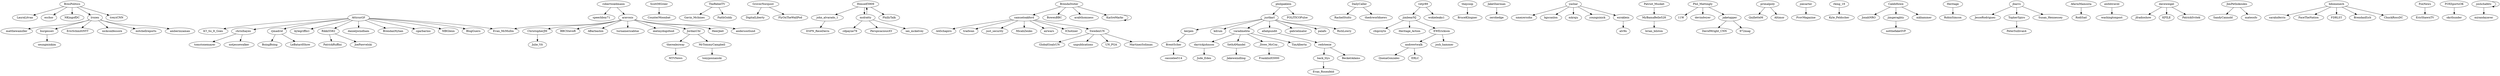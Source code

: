 digraph "" {
matthewamiller;
BoingBoing;
ScottMGreer;
Gavin_McInnes;
tomstonemayer;
KT_So_It_Goes;
DigitalLiberty;
BresPolitico;
john_alvarado_1;
GlobalGoalsUN;
justkarl;
ChristopherJM;
chrislhayes;
DailyCaller;
jimbearNJ;
LauraLitvan;
andrewtwalk;
kerpen;
AASchapiro;
BruceKlingner;
BrendaStoter;
zerohedge;
nmeyersohn;
samueloakford;
BBCSteveR;
BrentScher;
ABarbashin;
brian_bilston;
unpublications;
turnamericablue;
DavidWright_CNN;
ieatmydogsfood;
darrickjohnson;
Evan_Rosenfeld;
QuilletteM;
Evan_McMullin;
joecarter;
cdpayne79;
yashar;
Kyle_Feldscher;
Altimor;
rking_19;
JonahNRO;
CounterMoonbat;
LeBatardShow;
SethAMandel;
UN_PGA;
Heritage;
POLITICOPulse;
MyBamaBelle528;
BowenBBC;
JesseRodriguez;
RodiSad;
awbhtravel;
rjmadrid;
wokieleaks1;
thejcoop;
TopherSpiro;
speechboy71;
kdrum;
jimgeraghty;
jfradioshow;
tradwan;
SandyCannold;
kylegriffin1;
burgessev;
sarahnferris;
"972mag";
PerspicaciousXY;
FaceTheNation;
Himself3909;
eschor;
therealezway;
"11W";
AtticusGF;
daveweigel;
Rikki5582;
JimPethokoukis;
chiproytx;
just_security;
PatrickRuffini;
MicahZenko;
JordanUhl;
FlyOnTheWallPod;
FoxNews;
kgscanlon;
JakeSherman;
alv9n;
arabthomness;
ProvMagazine;
mkraju;
bdomenech;
KarlreMarks;
EricSchmittNYT;
KFILE;
Heritage_Action;
cassielee514;
Jude_Eden;
RobinSimcox;
TheRebelTV;
danieljwindham;
vetjr89;
notjessewalker;
HeerJeet;
aravosis;
_Drew_McCoy_;
nickconfessore;
MTVNews;
BrendanNyhan;
ian_mckelvey;
molratty;
FaithGoldy;
CalebHowe;
NKingofDC;
mkhammer;
Jakeweindling;
TimAlberta;
tonyposnanski;
PeterSullivan4;
youngsinick;
FDRLST;
cgarbarino;
back_ttys;
seungminkim;
varadmehta;
jbarro;
allahpundit;
airwars;
RachelStoltz;
lrozen;
primalpoly;
philipaklein;
mateosfo;
QuenaGonzalez;
FOXSportsOK;
ESPN_ReceDavis;
ezraklein;
washingtonpost;
BrendanEich;
Patriot_Musket;
devindwyer;
redsteeze;
thedcworldnews;
MrTommyCampbell;
gabrielmalor;
MBGlenn;
Julie_Vit;
JoePawvelski;
okcthunder;
EWErickson;
palafo;
BecketAdams;
mitchellreports;
RichLowry;
EricShawnTV;
robertwaldmann;
jaketapper;
AfarinMamosta;
joshchafetz;
IChotiner;
PatrickSvitek;
amberinzaman;
Susan_Hennessey;
treyzCNN;
notthefakeSVP;
josh_hammer;
PhillyTalk;
FranklinH3000;
ERLC;
MartinezSoliman;
BlogGuero;
Phil_Mattingly;
GroverNorquist;
mirandayaver;
andersostlund;
SwedenUN;
ChuckRossDC;
ScottMGreer -> CounterMoonbat;
BresPolitico -> LauraLitvan;
BresPolitico -> treyzCNN;
BresPolitico -> eschor;
BresPolitico -> lrozen;
BresPolitico -> NKingofDC;
john_alvarado_1 -> ESPN_ReceDavis;
justkarl -> gabrielmalor;
justkarl -> kdrum;
justkarl -> varadmehta;
justkarl -> kerpen;
justkarl -> allahpundit;
justkarl -> RichLowry;
justkarl -> palafo;
ChristopherJM -> Julie_Vit;
chrislhayes -> tomstonemayer;
chrislhayes -> notjessewalker;
DailyCaller -> RachelStoltz;
DailyCaller -> thedcworldnews;
jimbearNJ -> chiproytx;
jimbearNJ -> Heritage_Action;
jimbearNJ -> EWErickson;
andrewtwalk -> QuenaGonzalez;
andrewtwalk -> ERLC;
kerpen -> BrentScher;
BrendaStoter -> BowenBBC;
BrendaStoter -> samueloakford;
BrendaStoter -> KarlreMarks;
BrendaStoter -> arabthomness;
samueloakford -> just_security;
samueloakford -> MicahZenko;
samueloakford -> IChotiner;
samueloakford -> tradwan;
samueloakford -> airwars;
samueloakford -> SwedenUN;
samueloakford -> AASchapiro;
BrentScher -> cassielee514;
darrickjohnson -> Jude_Eden;
joecarter -> ProvMagazine;
yashar -> nmeyersohn;
yashar -> ezraklein;
yashar -> mkraju;
yashar -> youngsinick;
yashar -> kgscanlon;
rking_19 -> Kyle_Feldscher;
SethAMandel -> Jakeweindling;
Heritage -> RobinSimcox;
MyBamaBelle528 -> brian_bilston;
awbhtravel -> washingtonpost;
rjmadrid -> BoingBoing;
rjmadrid -> LeBatardShow;
thejcoop -> BruceKlingner;
TopherSpiro -> PeterSullivan4;
jimgeraghty -> notthefakeSVP;
burgessev -> seungminkim;
Himself3909 -> molratty;
Himself3909 -> PhillyTalk;
Himself3909 -> john_alvarado_1;
therealezway -> MTVNews;
AtticusGF -> Evan_McMullin;
AtticusGF -> MBGlenn;
AtticusGF -> chrislhayes;
AtticusGF -> danieljwindham;
AtticusGF -> cgarbarino;
AtticusGF -> BrendanNyhan;
AtticusGF -> KT_So_It_Goes;
AtticusGF -> kylegriffin1;
AtticusGF -> rjmadrid;
AtticusGF -> BlogGuero;
AtticusGF -> Rikki5582;
daveweigel -> KFILE;
daveweigel -> jfradioshow;
daveweigel -> PatrickSvitek;
Rikki5582 -> JoePawvelski;
Rikki5582 -> PatrickRuffini;
JimPethokoukis -> mateosfo;
JimPethokoukis -> SandyCannold;
JordanUhl -> therealezway;
JordanUhl -> MrTommyCampbell;
FoxNews -> EricShawnTV;
JakeSherman -> zerohedge;
bdomenech -> FDRLST;
bdomenech -> FaceTheNation;
bdomenech -> BrendanEich;
bdomenech -> sarahnferris;
bdomenech -> ChuckRossDC;
KarlreMarks -> KarlreMarks;
TheRebelTV -> FaithGoldy;
TheRebelTV -> Gavin_McInnes;
vetjr89 -> jimbearNJ;
vetjr89 -> wokieleaks1;
aravosis -> Evan_McMullin;
aravosis -> JordanUhl;
aravosis -> BBCSteveR;
aravosis -> HeerJeet;
aravosis -> ABarbashin;
aravosis -> turnamericablue;
aravosis -> andersostlund;
aravosis -> ieatmydogsfood;
aravosis -> ChristopherJM;
_Drew_McCoy_ -> FranklinH3000;
molratty -> PerspicaciousXY;
molratty -> ian_mckelvey;
molratty -> Himself3909;
molratty -> cdpayne79;
CalebHowe -> jimgeraghty;
CalebHowe -> JonahNRO;
CalebHowe -> mkhammer;
back_ttys -> Evan_Rosenfeld;
varadmehta -> TimAlberta;
varadmehta -> SethAMandel;
varadmehta -> _Drew_McCoy_;
varadmehta -> darrickjohnson;
jbarro -> TopherSpiro;
jbarro -> JesseRodriguez;
jbarro -> Susan_Hennessey;
allahpundit -> redsteeze;
lrozen -> matthewamiller;
lrozen -> EricSchmittNYT;
lrozen -> nickconfessore;
lrozen -> amberinzaman;
lrozen -> mitchellreports;
lrozen -> burgessev;
primalpoly -> QuilletteM;
primalpoly -> Altimor;
philipaklein -> justkarl;
philipaklein -> POLITICOPulse;
FOXSportsOK -> okcthunder;
ezraklein -> alv9n;
Patriot_Musket -> MyBamaBelle528;
redsteeze -> BecketAdams;
redsteeze -> back_ttys;
MrTommyCampbell -> tonyposnanski;
EWErickson -> andrewtwalk;
EWErickson -> josh_hammer;
robertwaldmann -> aravosis;
robertwaldmann -> speechboy71;
jaketapper -> DavidWright_CNN;
jaketapper -> "972mag";
AfarinMamosta -> RodiSad;
joshchafetz -> joshchafetz;
joshchafetz -> mirandayaver;
Phil_Mattingly -> jaketapper;
Phil_Mattingly -> "11W";
Phil_Mattingly -> devindwyer;
GroverNorquist -> FlyOnTheWallPod;
GroverNorquist -> DigitalLiberty;
SwedenUN -> unpublications;
SwedenUN -> UN_PGA;
SwedenUN -> MartinezSoliman;
SwedenUN -> GlobalGoalsUN;
}
